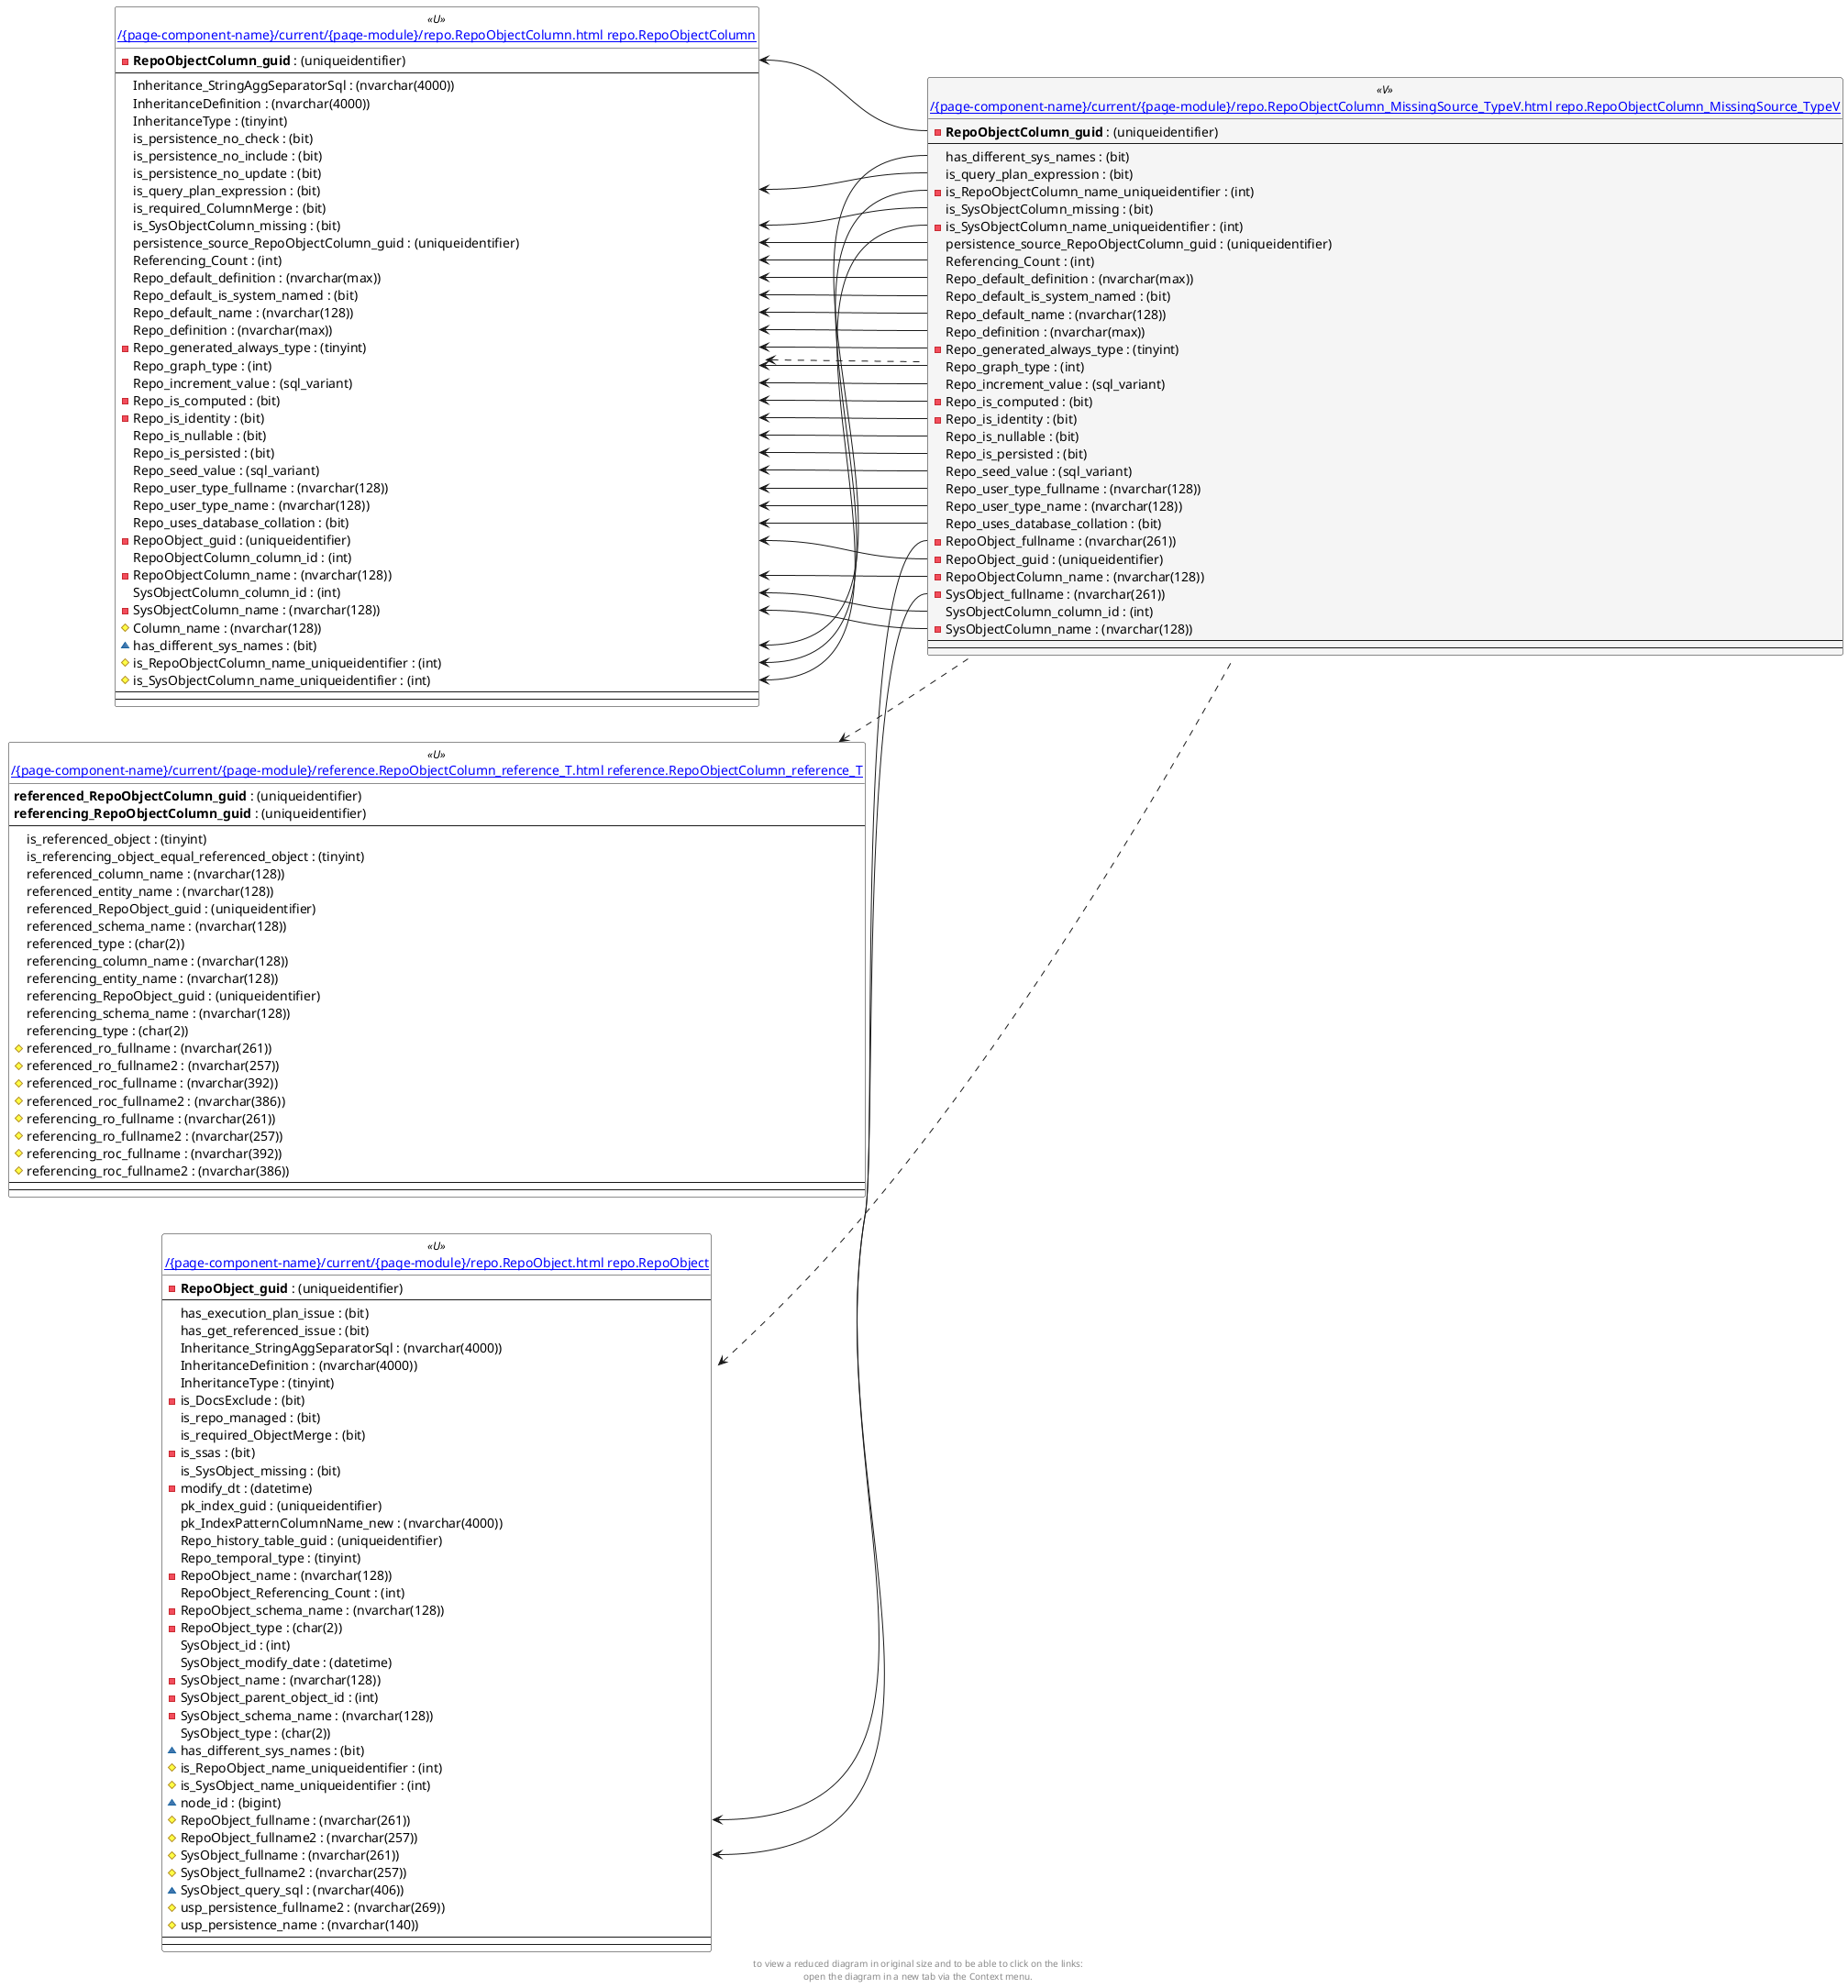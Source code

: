 @startuml
left to right direction
'top to bottom direction
hide circle
'avoide "." issues:
set namespaceSeparator none


skinparam class {
  BackgroundColor White
  BackgroundColor<<FN>> Yellow
  BackgroundColor<<FS>> Yellow
  BackgroundColor<<FT>> LightGray
  BackgroundColor<<IF>> Yellow
  BackgroundColor<<IS>> Yellow
  BackgroundColor<<P>> Aqua
  BackgroundColor<<PC>> Aqua
  BackgroundColor<<SN>> Yellow
  BackgroundColor<<SO>> SlateBlue
  BackgroundColor<<TF>> LightGray
  BackgroundColor<<TR>> Tomato
  BackgroundColor<<U>> White
  BackgroundColor<<V>> WhiteSmoke
  BackgroundColor<<X>> Aqua
}


entity "[[{site-url}/{page-component-name}/current/{page-module}/reference.RepoObjectColumn_reference_T.html reference.RepoObjectColumn_reference_T]]" as reference.RepoObjectColumn_reference_T << U >> {
  **referenced_RepoObjectColumn_guid** : (uniqueidentifier)
  **referencing_RepoObjectColumn_guid** : (uniqueidentifier)
  --
  is_referenced_object : (tinyint)
  is_referencing_object_equal_referenced_object : (tinyint)
  referenced_column_name : (nvarchar(128))
  referenced_entity_name : (nvarchar(128))
  referenced_RepoObject_guid : (uniqueidentifier)
  referenced_schema_name : (nvarchar(128))
  referenced_type : (char(2))
  referencing_column_name : (nvarchar(128))
  referencing_entity_name : (nvarchar(128))
  referencing_RepoObject_guid : (uniqueidentifier)
  referencing_schema_name : (nvarchar(128))
  referencing_type : (char(2))
  # referenced_ro_fullname : (nvarchar(261))
  # referenced_ro_fullname2 : (nvarchar(257))
  # referenced_roc_fullname : (nvarchar(392))
  # referenced_roc_fullname2 : (nvarchar(386))
  # referencing_ro_fullname : (nvarchar(261))
  # referencing_ro_fullname2 : (nvarchar(257))
  # referencing_roc_fullname : (nvarchar(392))
  # referencing_roc_fullname2 : (nvarchar(386))
  --
  --
}

entity "[[{site-url}/{page-component-name}/current/{page-module}/repo.RepoObject.html repo.RepoObject]]" as repo.RepoObject << U >> {
  - **RepoObject_guid** : (uniqueidentifier)
  --
  has_execution_plan_issue : (bit)
  has_get_referenced_issue : (bit)
  Inheritance_StringAggSeparatorSql : (nvarchar(4000))
  InheritanceDefinition : (nvarchar(4000))
  InheritanceType : (tinyint)
  - is_DocsExclude : (bit)
  is_repo_managed : (bit)
  is_required_ObjectMerge : (bit)
  - is_ssas : (bit)
  is_SysObject_missing : (bit)
  - modify_dt : (datetime)
  pk_index_guid : (uniqueidentifier)
  pk_IndexPatternColumnName_new : (nvarchar(4000))
  Repo_history_table_guid : (uniqueidentifier)
  Repo_temporal_type : (tinyint)
  - RepoObject_name : (nvarchar(128))
  RepoObject_Referencing_Count : (int)
  - RepoObject_schema_name : (nvarchar(128))
  - RepoObject_type : (char(2))
  SysObject_id : (int)
  SysObject_modify_date : (datetime)
  - SysObject_name : (nvarchar(128))
  - SysObject_parent_object_id : (int)
  - SysObject_schema_name : (nvarchar(128))
  SysObject_type : (char(2))
  ~ has_different_sys_names : (bit)
  # is_RepoObject_name_uniqueidentifier : (int)
  # is_SysObject_name_uniqueidentifier : (int)
  ~ node_id : (bigint)
  # RepoObject_fullname : (nvarchar(261))
  # RepoObject_fullname2 : (nvarchar(257))
  # SysObject_fullname : (nvarchar(261))
  # SysObject_fullname2 : (nvarchar(257))
  ~ SysObject_query_sql : (nvarchar(406))
  # usp_persistence_fullname2 : (nvarchar(269))
  # usp_persistence_name : (nvarchar(140))
  --
  --
}

entity "[[{site-url}/{page-component-name}/current/{page-module}/repo.RepoObjectColumn.html repo.RepoObjectColumn]]" as repo.RepoObjectColumn << U >> {
  - **RepoObjectColumn_guid** : (uniqueidentifier)
  --
  Inheritance_StringAggSeparatorSql : (nvarchar(4000))
  InheritanceDefinition : (nvarchar(4000))
  InheritanceType : (tinyint)
  is_persistence_no_check : (bit)
  is_persistence_no_include : (bit)
  is_persistence_no_update : (bit)
  is_query_plan_expression : (bit)
  is_required_ColumnMerge : (bit)
  is_SysObjectColumn_missing : (bit)
  persistence_source_RepoObjectColumn_guid : (uniqueidentifier)
  Referencing_Count : (int)
  Repo_default_definition : (nvarchar(max))
  Repo_default_is_system_named : (bit)
  Repo_default_name : (nvarchar(128))
  Repo_definition : (nvarchar(max))
  - Repo_generated_always_type : (tinyint)
  Repo_graph_type : (int)
  Repo_increment_value : (sql_variant)
  - Repo_is_computed : (bit)
  - Repo_is_identity : (bit)
  Repo_is_nullable : (bit)
  Repo_is_persisted : (bit)
  Repo_seed_value : (sql_variant)
  Repo_user_type_fullname : (nvarchar(128))
  Repo_user_type_name : (nvarchar(128))
  Repo_uses_database_collation : (bit)
  - RepoObject_guid : (uniqueidentifier)
  RepoObjectColumn_column_id : (int)
  - RepoObjectColumn_name : (nvarchar(128))
  SysObjectColumn_column_id : (int)
  - SysObjectColumn_name : (nvarchar(128))
  # Column_name : (nvarchar(128))
  ~ has_different_sys_names : (bit)
  # is_RepoObjectColumn_name_uniqueidentifier : (int)
  # is_SysObjectColumn_name_uniqueidentifier : (int)
  --
  --
}

entity "[[{site-url}/{page-component-name}/current/{page-module}/repo.RepoObjectColumn_MissingSource_TypeV.html repo.RepoObjectColumn_MissingSource_TypeV]]" as repo.RepoObjectColumn_MissingSource_TypeV << V >> {
  - **RepoObjectColumn_guid** : (uniqueidentifier)
  --
  has_different_sys_names : (bit)
  is_query_plan_expression : (bit)
  - is_RepoObjectColumn_name_uniqueidentifier : (int)
  is_SysObjectColumn_missing : (bit)
  - is_SysObjectColumn_name_uniqueidentifier : (int)
  persistence_source_RepoObjectColumn_guid : (uniqueidentifier)
  Referencing_Count : (int)
  Repo_default_definition : (nvarchar(max))
  Repo_default_is_system_named : (bit)
  Repo_default_name : (nvarchar(128))
  Repo_definition : (nvarchar(max))
  - Repo_generated_always_type : (tinyint)
  Repo_graph_type : (int)
  Repo_increment_value : (sql_variant)
  - Repo_is_computed : (bit)
  - Repo_is_identity : (bit)
  Repo_is_nullable : (bit)
  Repo_is_persisted : (bit)
  Repo_seed_value : (sql_variant)
  Repo_user_type_fullname : (nvarchar(128))
  Repo_user_type_name : (nvarchar(128))
  Repo_uses_database_collation : (bit)
  - RepoObject_fullname : (nvarchar(261))
  - RepoObject_guid : (uniqueidentifier)
  - RepoObjectColumn_name : (nvarchar(128))
  - SysObject_fullname : (nvarchar(261))
  SysObjectColumn_column_id : (int)
  - SysObjectColumn_name : (nvarchar(128))
  --
  --
}

reference.RepoObjectColumn_reference_T <.. repo.RepoObjectColumn_MissingSource_TypeV
repo.RepoObject <.. repo.RepoObjectColumn_MissingSource_TypeV
repo.RepoObjectColumn <.. repo.RepoObjectColumn_MissingSource_TypeV
repo.RepoObject::RepoObject_fullname <-- repo.RepoObjectColumn_MissingSource_TypeV::RepoObject_fullname
repo.RepoObject::SysObject_fullname <-- repo.RepoObjectColumn_MissingSource_TypeV::SysObject_fullname
repo.RepoObjectColumn::has_different_sys_names <-- repo.RepoObjectColumn_MissingSource_TypeV::has_different_sys_names
repo.RepoObjectColumn::is_query_plan_expression <-- repo.RepoObjectColumn_MissingSource_TypeV::is_query_plan_expression
repo.RepoObjectColumn::is_RepoObjectColumn_name_uniqueidentifier <-- repo.RepoObjectColumn_MissingSource_TypeV::is_RepoObjectColumn_name_uniqueidentifier
repo.RepoObjectColumn::is_SysObjectColumn_missing <-- repo.RepoObjectColumn_MissingSource_TypeV::is_SysObjectColumn_missing
repo.RepoObjectColumn::is_SysObjectColumn_name_uniqueidentifier <-- repo.RepoObjectColumn_MissingSource_TypeV::is_SysObjectColumn_name_uniqueidentifier
repo.RepoObjectColumn::persistence_source_RepoObjectColumn_guid <-- repo.RepoObjectColumn_MissingSource_TypeV::persistence_source_RepoObjectColumn_guid
repo.RepoObjectColumn::Referencing_Count <-- repo.RepoObjectColumn_MissingSource_TypeV::Referencing_Count
repo.RepoObjectColumn::Repo_default_definition <-- repo.RepoObjectColumn_MissingSource_TypeV::Repo_default_definition
repo.RepoObjectColumn::Repo_default_is_system_named <-- repo.RepoObjectColumn_MissingSource_TypeV::Repo_default_is_system_named
repo.RepoObjectColumn::Repo_default_name <-- repo.RepoObjectColumn_MissingSource_TypeV::Repo_default_name
repo.RepoObjectColumn::Repo_definition <-- repo.RepoObjectColumn_MissingSource_TypeV::Repo_definition
repo.RepoObjectColumn::Repo_generated_always_type <-- repo.RepoObjectColumn_MissingSource_TypeV::Repo_generated_always_type
repo.RepoObjectColumn::Repo_graph_type <-- repo.RepoObjectColumn_MissingSource_TypeV::Repo_graph_type
repo.RepoObjectColumn::Repo_increment_value <-- repo.RepoObjectColumn_MissingSource_TypeV::Repo_increment_value
repo.RepoObjectColumn::Repo_is_computed <-- repo.RepoObjectColumn_MissingSource_TypeV::Repo_is_computed
repo.RepoObjectColumn::Repo_is_identity <-- repo.RepoObjectColumn_MissingSource_TypeV::Repo_is_identity
repo.RepoObjectColumn::Repo_is_nullable <-- repo.RepoObjectColumn_MissingSource_TypeV::Repo_is_nullable
repo.RepoObjectColumn::Repo_is_persisted <-- repo.RepoObjectColumn_MissingSource_TypeV::Repo_is_persisted
repo.RepoObjectColumn::Repo_seed_value <-- repo.RepoObjectColumn_MissingSource_TypeV::Repo_seed_value
repo.RepoObjectColumn::Repo_user_type_fullname <-- repo.RepoObjectColumn_MissingSource_TypeV::Repo_user_type_fullname
repo.RepoObjectColumn::Repo_user_type_name <-- repo.RepoObjectColumn_MissingSource_TypeV::Repo_user_type_name
repo.RepoObjectColumn::Repo_uses_database_collation <-- repo.RepoObjectColumn_MissingSource_TypeV::Repo_uses_database_collation
repo.RepoObjectColumn::RepoObject_guid <-- repo.RepoObjectColumn_MissingSource_TypeV::RepoObject_guid
repo.RepoObjectColumn::RepoObjectColumn_guid <-- repo.RepoObjectColumn_MissingSource_TypeV::RepoObjectColumn_guid
repo.RepoObjectColumn::RepoObjectColumn_name <-- repo.RepoObjectColumn_MissingSource_TypeV::RepoObjectColumn_name
repo.RepoObjectColumn::SysObjectColumn_column_id <-- repo.RepoObjectColumn_MissingSource_TypeV::SysObjectColumn_column_id
repo.RepoObjectColumn::SysObjectColumn_name <-- repo.RepoObjectColumn_MissingSource_TypeV::SysObjectColumn_name
footer
to view a reduced diagram in original size and to be able to click on the links:
open the diagram in a new tab via the Context menu.
end footer

@enduml

